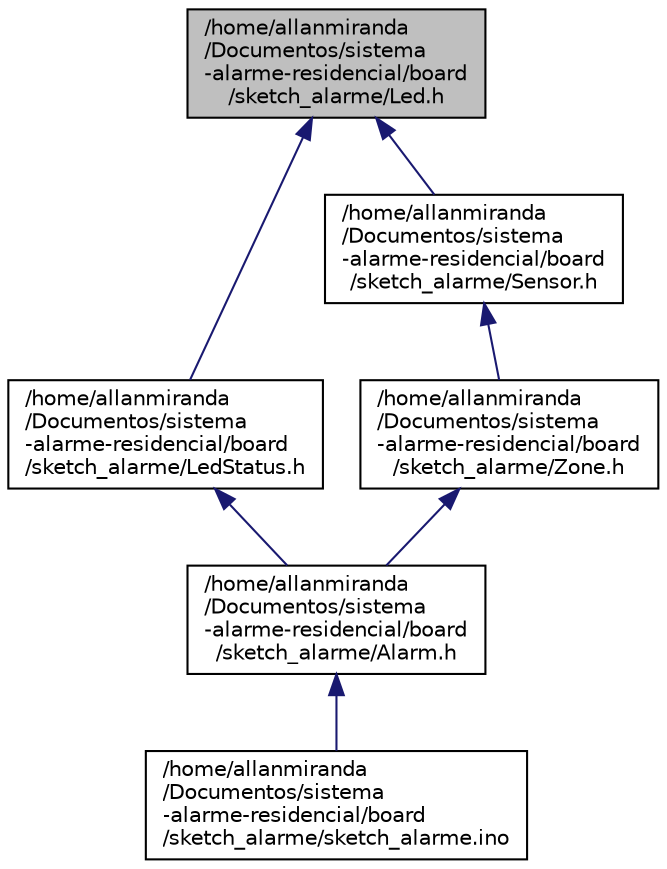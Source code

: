 digraph "/home/allanmiranda/Documentos/sistema-alarme-residencial/board/sketch_alarme/Led.h"
{
  edge [fontname="Helvetica",fontsize="10",labelfontname="Helvetica",labelfontsize="10"];
  node [fontname="Helvetica",fontsize="10",shape=record];
  Node1 [label="/home/allanmiranda\l/Documentos/sistema\l-alarme-residencial/board\l/sketch_alarme/Led.h",height=0.2,width=0.4,color="black", fillcolor="grey75", style="filled", fontcolor="black"];
  Node1 -> Node2 [dir="back",color="midnightblue",fontsize="10",style="solid",fontname="Helvetica"];
  Node2 [label="/home/allanmiranda\l/Documentos/sistema\l-alarme-residencial/board\l/sketch_alarme/LedStatus.h",height=0.2,width=0.4,color="black", fillcolor="white", style="filled",URL="$_led_status_8h.html",tooltip="Contem a classe que gerencia o alarme. "];
  Node2 -> Node3 [dir="back",color="midnightblue",fontsize="10",style="solid",fontname="Helvetica"];
  Node3 [label="/home/allanmiranda\l/Documentos/sistema\l-alarme-residencial/board\l/sketch_alarme/Alarm.h",height=0.2,width=0.4,color="black", fillcolor="white", style="filled",URL="$_alarm_8h.html",tooltip="Contem a classe que gerencia o alarme. "];
  Node3 -> Node4 [dir="back",color="midnightblue",fontsize="10",style="solid",fontname="Helvetica"];
  Node4 [label="/home/allanmiranda\l/Documentos/sistema\l-alarme-residencial/board\l/sketch_alarme/sketch_alarme.ino",height=0.2,width=0.4,color="black", fillcolor="white", style="filled",URL="$sketch__alarme_8cpp.html"];
  Node1 -> Node5 [dir="back",color="midnightblue",fontsize="10",style="solid",fontname="Helvetica"];
  Node5 [label="/home/allanmiranda\l/Documentos/sistema\l-alarme-residencial/board\l/sketch_alarme/Sensor.h",height=0.2,width=0.4,color="black", fillcolor="white", style="filled",URL="$_sensor_8h.html",tooltip="Contem a classe que gerencia o sensor. "];
  Node5 -> Node6 [dir="back",color="midnightblue",fontsize="10",style="solid",fontname="Helvetica"];
  Node6 [label="/home/allanmiranda\l/Documentos/sistema\l-alarme-residencial/board\l/sketch_alarme/Zone.h",height=0.2,width=0.4,color="black", fillcolor="white", style="filled",URL="$_zone_8h.html",tooltip="Contem a classe que gerencia o sensor. "];
  Node6 -> Node3 [dir="back",color="midnightblue",fontsize="10",style="solid",fontname="Helvetica"];
}
